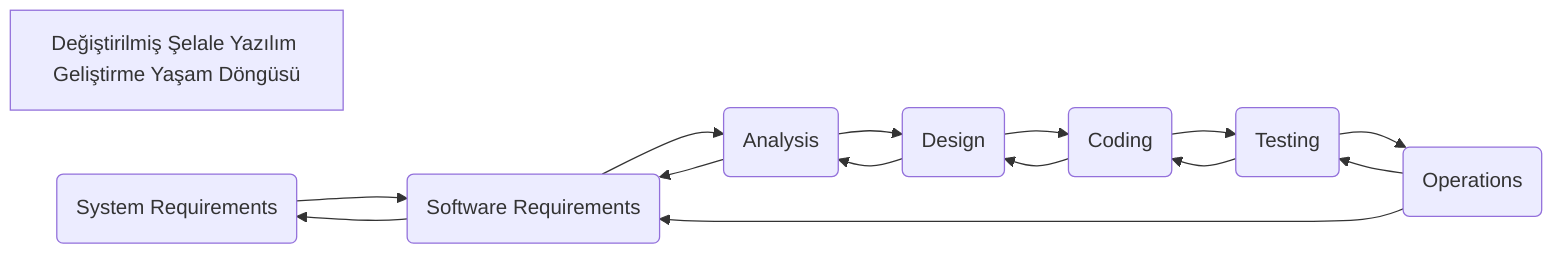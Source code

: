 flowchart LR
    title[Değiştirilmiş Şelale Yazılım Geliştirme Yaşam Döngüsü]

    S(System Requirements) 
    S --> R(Software Requirements)
    R --> S 
    R --> A(Analysis)
    A --> R
    A --> D(Design)
    D --> A
    D --> C(Coding)
    C --> D
    C --> T(Testing)
    T --> C
    T --> O(Operations)
    O --> T
    O --> R
